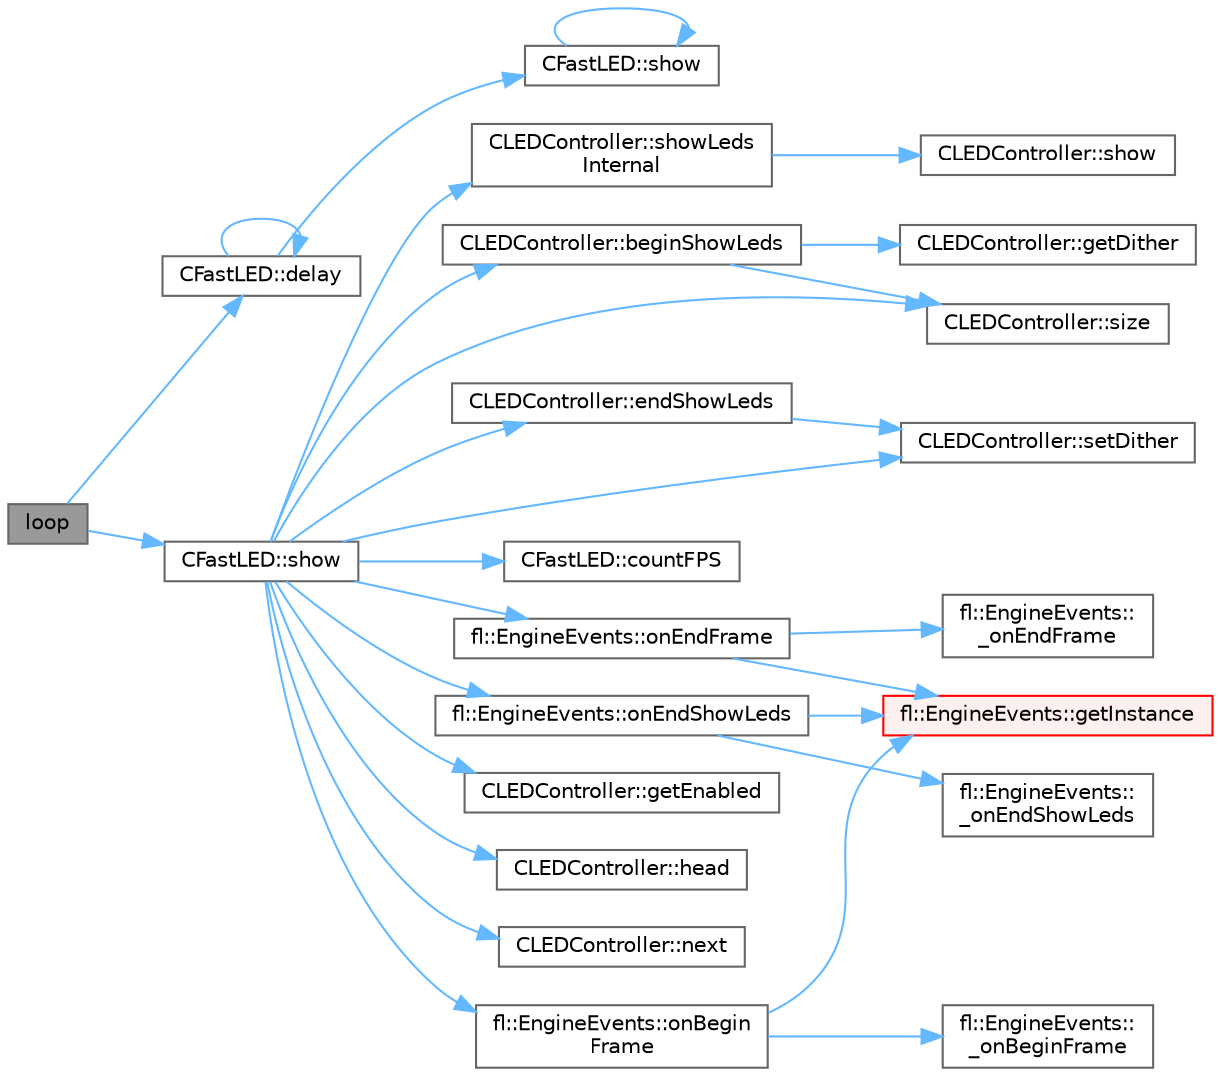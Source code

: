 digraph "loop"
{
 // LATEX_PDF_SIZE
  bgcolor="transparent";
  edge [fontname=Helvetica,fontsize=10,labelfontname=Helvetica,labelfontsize=10];
  node [fontname=Helvetica,fontsize=10,shape=box,height=0.2,width=0.4];
  rankdir="LR";
  Node1 [id="Node000001",label="loop",height=0.2,width=0.4,color="gray40", fillcolor="grey60", style="filled", fontcolor="black",tooltip=" "];
  Node1 -> Node2 [id="edge1_Node000001_Node000002",color="steelblue1",style="solid",tooltip=" "];
  Node2 [id="Node000002",label="CFastLED::delay",height=0.2,width=0.4,color="grey40", fillcolor="white", style="filled",URL="$dd/dbb/class_c_fast_l_e_d.html#a6819ff831058a710d4582dfc09817202",tooltip="Delay for the given number of milliseconds."];
  Node2 -> Node2 [id="edge2_Node000002_Node000002",color="steelblue1",style="solid",tooltip=" "];
  Node2 -> Node3 [id="edge3_Node000002_Node000003",color="steelblue1",style="solid",tooltip=" "];
  Node3 [id="Node000003",label="CFastLED::show",height=0.2,width=0.4,color="grey40", fillcolor="white", style="filled",URL="$dd/dbb/class_c_fast_l_e_d.html#a3adb23ec5f919524928d576002cb45de",tooltip="Update all our controllers with the current led colors."];
  Node3 -> Node3 [id="edge4_Node000003_Node000003",color="steelblue1",style="solid",tooltip=" "];
  Node1 -> Node4 [id="edge5_Node000001_Node000004",color="steelblue1",style="solid",tooltip=" "];
  Node4 [id="Node000004",label="CFastLED::show",height=0.2,width=0.4,color="grey40", fillcolor="white", style="filled",URL="$dd/dbb/class_c_fast_l_e_d.html#a83afdd1e2a21f33ac4f8d2610d6e331b",tooltip="Update all our controllers with the current led colors, using the passed in brightness."];
  Node4 -> Node5 [id="edge6_Node000004_Node000005",color="steelblue1",style="solid",tooltip=" "];
  Node5 [id="Node000005",label="CLEDController::beginShowLeds",height=0.2,width=0.4,color="grey40", fillcolor="white", style="filled",URL="$d6/d2c/class_c_l_e_d_controller.html#af9962ef739bdb3b590ee66f3780765d6",tooltip=" "];
  Node5 -> Node6 [id="edge7_Node000005_Node000006",color="steelblue1",style="solid",tooltip=" "];
  Node6 [id="Node000006",label="CLEDController::getDither",height=0.2,width=0.4,color="grey40", fillcolor="white", style="filled",URL="$d6/d2c/class_c_l_e_d_controller.html#a676f705adf93898739a405b85150a3e7",tooltip="Get the dithering option currently set for this controller."];
  Node5 -> Node7 [id="edge8_Node000005_Node000007",color="steelblue1",style="solid",tooltip=" "];
  Node7 [id="Node000007",label="CLEDController::size",height=0.2,width=0.4,color="grey40", fillcolor="white", style="filled",URL="$d6/d2c/class_c_l_e_d_controller.html#a63f75cf7e55cf8da46db5fd27110bb3e",tooltip="How many LEDs does this controller manage?"];
  Node4 -> Node8 [id="edge9_Node000004_Node000008",color="steelblue1",style="solid",tooltip=" "];
  Node8 [id="Node000008",label="CFastLED::countFPS",height=0.2,width=0.4,color="grey40", fillcolor="white", style="filled",URL="$dd/dbb/class_c_fast_l_e_d.html#a61d27e179c9b68bde89d220aebc0de32",tooltip="For debugging, this will keep track of time between calls to countFPS()."];
  Node4 -> Node9 [id="edge10_Node000004_Node000009",color="steelblue1",style="solid",tooltip=" "];
  Node9 [id="Node000009",label="CLEDController::endShowLeds",height=0.2,width=0.4,color="grey40", fillcolor="white", style="filled",URL="$d6/d2c/class_c_l_e_d_controller.html#a49b221af013bf196c2068e2cbd1c299d",tooltip=" "];
  Node9 -> Node10 [id="edge11_Node000009_Node000010",color="steelblue1",style="solid",tooltip=" "];
  Node10 [id="Node000010",label="CLEDController::setDither",height=0.2,width=0.4,color="grey40", fillcolor="white", style="filled",URL="$d6/d2c/class_c_l_e_d_controller.html#a2a231accbeb00e6a6080a7e55274a279",tooltip="Set the dithering mode for this controller to use."];
  Node4 -> Node11 [id="edge12_Node000004_Node000011",color="steelblue1",style="solid",tooltip=" "];
  Node11 [id="Node000011",label="CLEDController::getEnabled",height=0.2,width=0.4,color="grey40", fillcolor="white", style="filled",URL="$d6/d2c/class_c_l_e_d_controller.html#a6bd253f670640ea4d1bd0d71b8029f2a",tooltip=" "];
  Node4 -> Node12 [id="edge13_Node000004_Node000012",color="steelblue1",style="solid",tooltip=" "];
  Node12 [id="Node000012",label="CLEDController::head",height=0.2,width=0.4,color="grey40", fillcolor="white", style="filled",URL="$d6/d2c/class_c_l_e_d_controller.html#a8b412ff1fd4833d0db63a175d40a2ee0",tooltip="Get the first LED controller in the linked list of controllers."];
  Node4 -> Node13 [id="edge14_Node000004_Node000013",color="steelblue1",style="solid",tooltip=" "];
  Node13 [id="Node000013",label="CLEDController::next",height=0.2,width=0.4,color="grey40", fillcolor="white", style="filled",URL="$d6/d2c/class_c_l_e_d_controller.html#a21a4d2b3415dd7b24175ebdb51c9ced0",tooltip="Get the next controller in the linked list after this one."];
  Node4 -> Node14 [id="edge15_Node000004_Node000014",color="steelblue1",style="solid",tooltip=" "];
  Node14 [id="Node000014",label="fl::EngineEvents::onBegin\lFrame",height=0.2,width=0.4,color="grey40", fillcolor="white", style="filled",URL="$de/dca/classfl_1_1_engine_events.html#a7147debfba714b8ab0925af1a7c935c0",tooltip=" "];
  Node14 -> Node15 [id="edge16_Node000014_Node000015",color="steelblue1",style="solid",tooltip=" "];
  Node15 [id="Node000015",label="fl::EngineEvents::\l_onBeginFrame",height=0.2,width=0.4,color="grey40", fillcolor="white", style="filled",URL="$de/dca/classfl_1_1_engine_events.html#a9dfab83407c4cb0c15065e242d49de62",tooltip=" "];
  Node14 -> Node16 [id="edge17_Node000014_Node000016",color="steelblue1",style="solid",tooltip=" "];
  Node16 [id="Node000016",label="fl::EngineEvents::getInstance",height=0.2,width=0.4,color="red", fillcolor="#FFF0F0", style="filled",URL="$de/dca/classfl_1_1_engine_events.html#a34a4625c4fbcf754f70820bc4f0e418b",tooltip=" "];
  Node4 -> Node18 [id="edge18_Node000004_Node000018",color="steelblue1",style="solid",tooltip=" "];
  Node18 [id="Node000018",label="fl::EngineEvents::onEndFrame",height=0.2,width=0.4,color="grey40", fillcolor="white", style="filled",URL="$de/dca/classfl_1_1_engine_events.html#ab7d24c4783214392de84947cd7df5570",tooltip=" "];
  Node18 -> Node19 [id="edge19_Node000018_Node000019",color="steelblue1",style="solid",tooltip=" "];
  Node19 [id="Node000019",label="fl::EngineEvents::\l_onEndFrame",height=0.2,width=0.4,color="grey40", fillcolor="white", style="filled",URL="$de/dca/classfl_1_1_engine_events.html#a643d9a8597b79d76daed94c29845e886",tooltip=" "];
  Node18 -> Node16 [id="edge20_Node000018_Node000016",color="steelblue1",style="solid",tooltip=" "];
  Node4 -> Node20 [id="edge21_Node000004_Node000020",color="steelblue1",style="solid",tooltip=" "];
  Node20 [id="Node000020",label="fl::EngineEvents::onEndShowLeds",height=0.2,width=0.4,color="grey40", fillcolor="white", style="filled",URL="$de/dca/classfl_1_1_engine_events.html#af1bb9a46fdc6694a1b5c87a49c516ae8",tooltip=" "];
  Node20 -> Node21 [id="edge22_Node000020_Node000021",color="steelblue1",style="solid",tooltip=" "];
  Node21 [id="Node000021",label="fl::EngineEvents::\l_onEndShowLeds",height=0.2,width=0.4,color="grey40", fillcolor="white", style="filled",URL="$de/dca/classfl_1_1_engine_events.html#ae6b4037ab7b73bf0d69e07c4956f9450",tooltip=" "];
  Node20 -> Node16 [id="edge23_Node000020_Node000016",color="steelblue1",style="solid",tooltip=" "];
  Node4 -> Node10 [id="edge24_Node000004_Node000010",color="steelblue1",style="solid",tooltip=" "];
  Node4 -> Node22 [id="edge25_Node000004_Node000022",color="steelblue1",style="solid",tooltip=" "];
  Node22 [id="Node000022",label="CLEDController::showLeds\lInternal",height=0.2,width=0.4,color="grey40", fillcolor="white", style="filled",URL="$d6/d2c/class_c_l_e_d_controller.html#ac5355e980ac13d9ae97561f183f73990",tooltip="Write the data to the LEDs managed by this controller."];
  Node22 -> Node23 [id="edge26_Node000022_Node000023",color="steelblue1",style="solid",tooltip=" "];
  Node23 [id="Node000023",label="CLEDController::show",height=0.2,width=0.4,color="grey40", fillcolor="white", style="filled",URL="$d6/d2c/class_c_l_e_d_controller.html#afc8fb063666d03527aabc86d8531e007",tooltip="Write the passed in RGB data out to the LEDs managed by this controller."];
  Node4 -> Node7 [id="edge27_Node000004_Node000007",color="steelblue1",style="solid",tooltip=" "];
}
